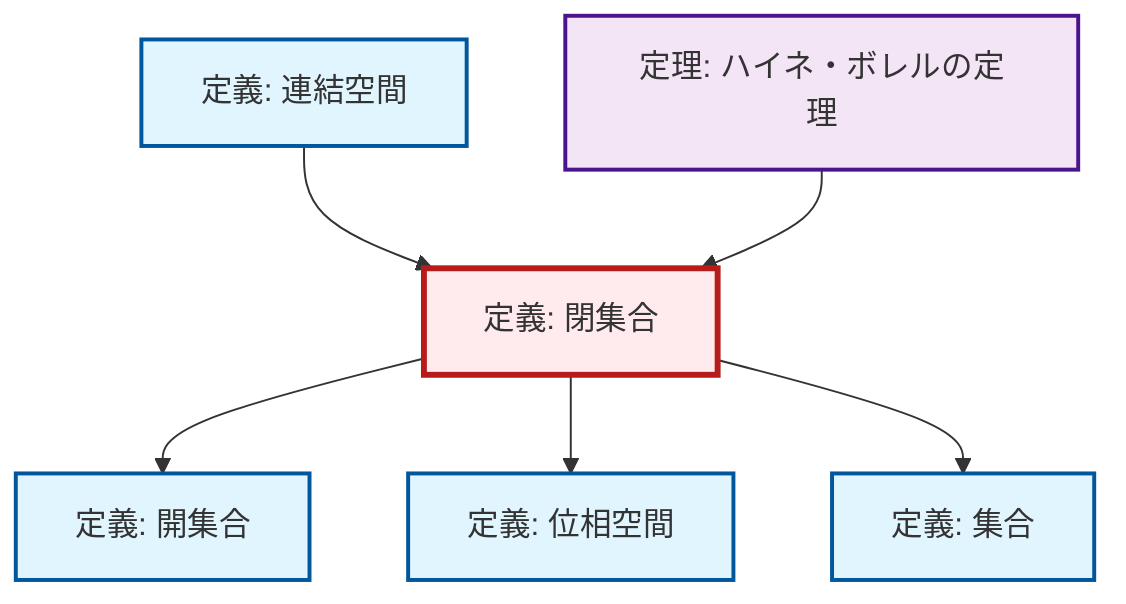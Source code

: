 graph TD
    classDef definition fill:#e1f5fe,stroke:#01579b,stroke-width:2px
    classDef theorem fill:#f3e5f5,stroke:#4a148c,stroke-width:2px
    classDef axiom fill:#fff3e0,stroke:#e65100,stroke-width:2px
    classDef example fill:#e8f5e9,stroke:#1b5e20,stroke-width:2px
    classDef current fill:#ffebee,stroke:#b71c1c,stroke-width:3px
    def-closed-set["定義: 閉集合"]:::definition
    def-topological-space["定義: 位相空間"]:::definition
    def-set["定義: 集合"]:::definition
    def-open-set["定義: 開集合"]:::definition
    thm-heine-borel["定理: ハイネ・ボレルの定理"]:::theorem
    def-connected["定義: 連結空間"]:::definition
    def-closed-set --> def-open-set
    def-closed-set --> def-topological-space
    def-closed-set --> def-set
    def-connected --> def-closed-set
    thm-heine-borel --> def-closed-set
    class def-closed-set current
